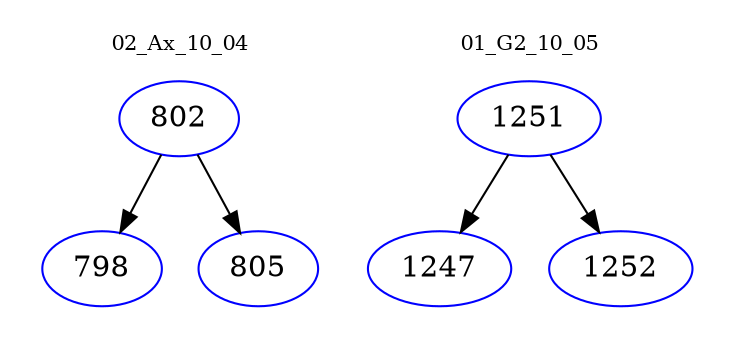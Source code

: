 digraph{
subgraph cluster_0 {
color = white
label = "02_Ax_10_04";
fontsize=10;
T0_802 [label="802", color="blue"]
T0_802 -> T0_798 [color="black"]
T0_798 [label="798", color="blue"]
T0_802 -> T0_805 [color="black"]
T0_805 [label="805", color="blue"]
}
subgraph cluster_1 {
color = white
label = "01_G2_10_05";
fontsize=10;
T1_1251 [label="1251", color="blue"]
T1_1251 -> T1_1247 [color="black"]
T1_1247 [label="1247", color="blue"]
T1_1251 -> T1_1252 [color="black"]
T1_1252 [label="1252", color="blue"]
}
}
